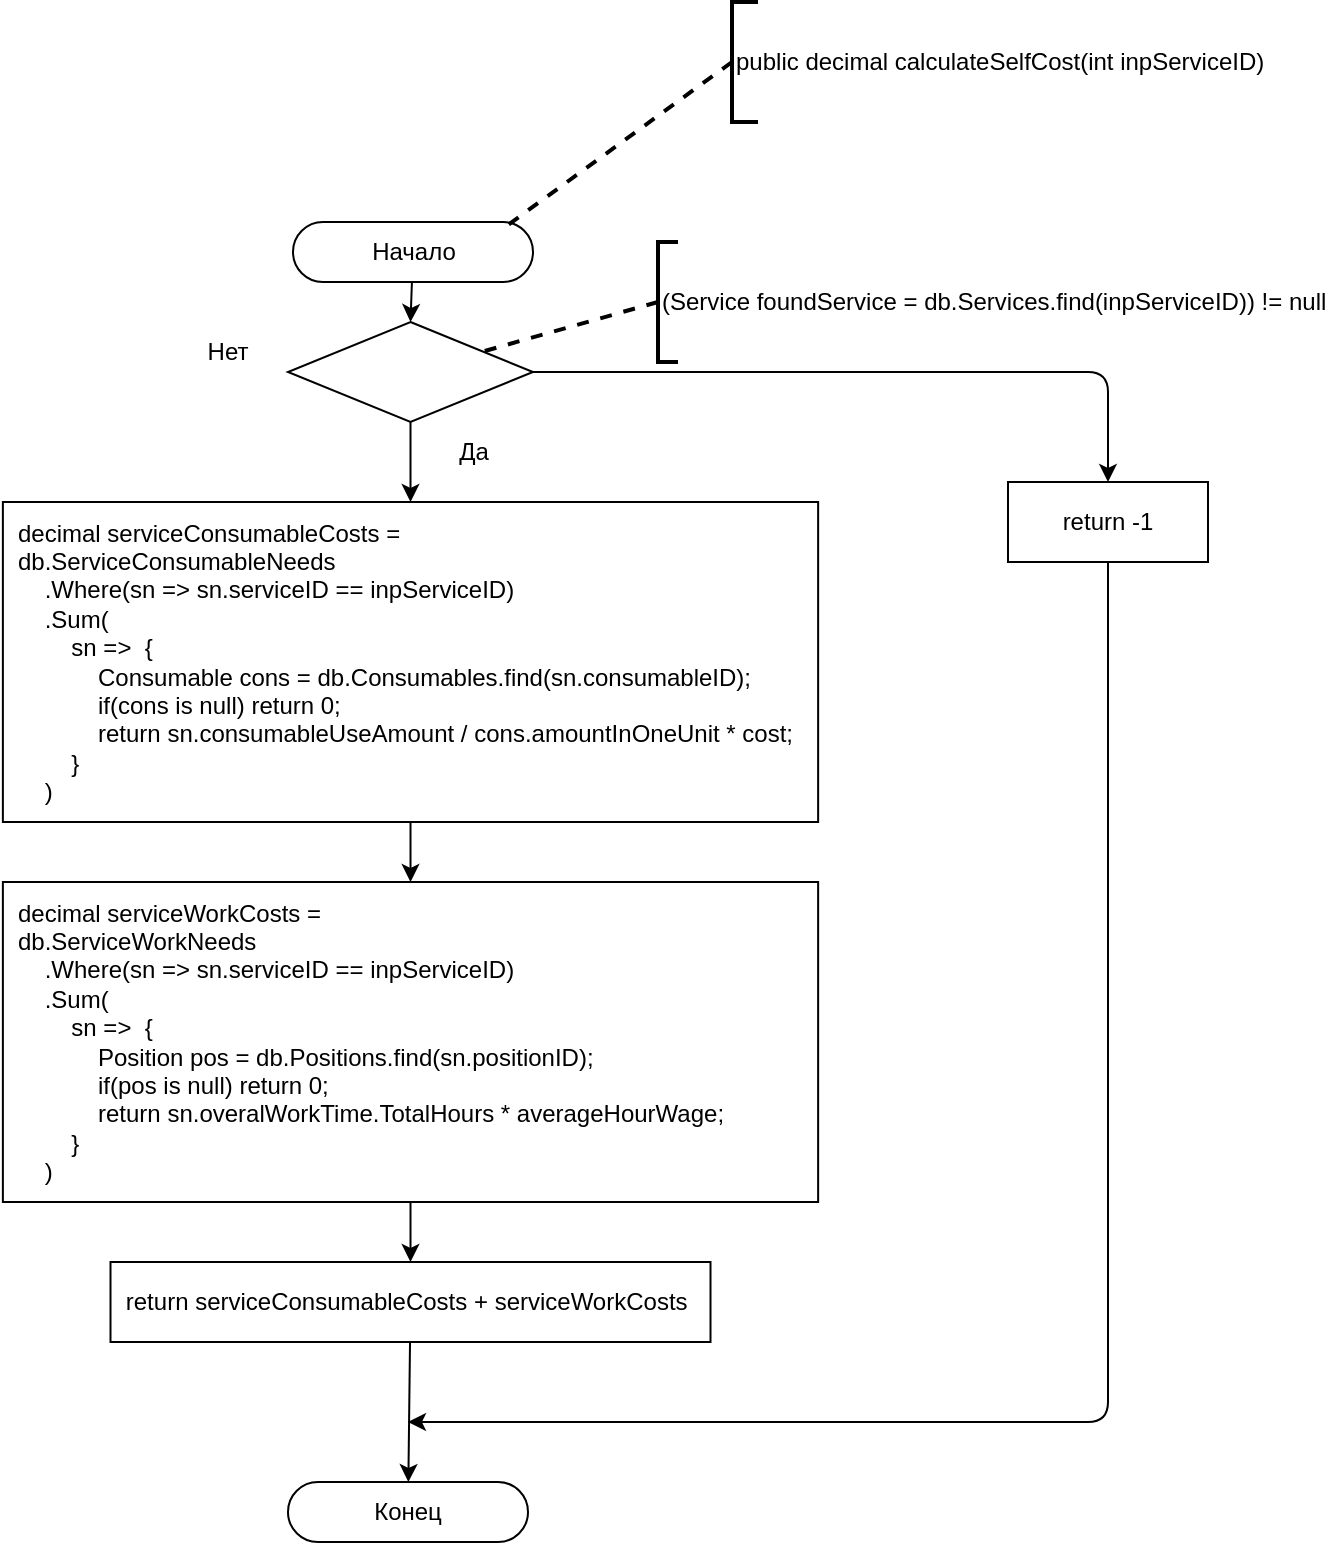 <mxfile>
    <diagram id="zoxZZwhfWDGT5xq_XNLR" name="Page-1">
        <mxGraphModel dx="762" dy="1349" grid="1" gridSize="10" guides="1" tooltips="1" connect="1" arrows="1" fold="1" page="1" pageScale="1" pageWidth="850" pageHeight="1100" math="0" shadow="0">
            <root>
                <mxCell id="0"/>
                <mxCell id="1" parent="0"/>
                <mxCell id="7" style="edgeStyle=none;html=1;entryX=0.5;entryY=0;entryDx=0;entryDy=0;" edge="1" parent="1" source="18" target="6">
                    <mxGeometry relative="1" as="geometry">
                        <mxPoint x="303" y="370" as="sourcePoint"/>
                    </mxGeometry>
                </mxCell>
                <mxCell id="2" value="Начало" style="rounded=1;whiteSpace=wrap;html=1;arcSize=50;" vertex="1" parent="1">
                    <mxGeometry x="242.5" y="120" width="120" height="30" as="geometry"/>
                </mxCell>
                <mxCell id="3" value="Конец" style="rounded=1;whiteSpace=wrap;html=1;arcSize=50;" vertex="1" parent="1">
                    <mxGeometry x="240" y="750" width="120" height="30" as="geometry"/>
                </mxCell>
                <mxCell id="4" value="" style="endArrow=none;dashed=1;html=1;strokeWidth=2;exitX=0;exitY=0.5;exitDx=0;exitDy=0;exitPerimeter=0;entryX=0.867;entryY=0.133;entryDx=0;entryDy=0;entryPerimeter=0;" edge="1" parent="1" source="5" target="2">
                    <mxGeometry width="50" height="50" relative="1" as="geometry">
                        <mxPoint x="222" y="130" as="sourcePoint"/>
                        <mxPoint x="405" y="100" as="targetPoint"/>
                    </mxGeometry>
                </mxCell>
                <mxCell id="5" value="&lt;span style=&quot;color: rgb(0, 0, 0); text-align: center; text-wrap-mode: wrap;&quot;&gt;public decimal calculateSelfCost(int inpServiceID)&lt;/span&gt;" style="strokeWidth=2;html=1;shape=mxgraph.flowchart.annotation_1;align=left;pointerEvents=1;" vertex="1" parent="1">
                    <mxGeometry x="462" y="10" width="13" height="60" as="geometry"/>
                </mxCell>
                <mxCell id="29" style="edgeStyle=none;html=1;entryX=0.5;entryY=0;entryDx=0;entryDy=0;" edge="1" parent="1" source="6" target="28">
                    <mxGeometry relative="1" as="geometry"/>
                </mxCell>
                <mxCell id="6" value="decimal serviceConsumableCosts =&#xa;db.ServiceConsumableNeeds&#xa;    .Where(sn =&gt; sn.serviceID == inpServiceID)&#xa;    .Sum(&#xa;        sn =&gt;  {&#xa;            Consumable cons = db.Consumables.find(sn.consumableID);&#xa;            if(cons is null) return 0;&#xa;            return sn.consumableUseAmount / cons.amountInOneUnit * cost;&#xa;        }&#xa;    )" style="rounded=0;whiteSpace=wrap;align=left;spacing=8;labelBackgroundColor=none;fontColor=default;" vertex="1" parent="1">
                    <mxGeometry x="97.44" y="260" width="407.63" height="160" as="geometry"/>
                </mxCell>
                <mxCell id="17" value="" style="edgeStyle=none;html=1;entryX=0.5;entryY=0;entryDx=0;entryDy=0;" edge="1" parent="1" source="2" target="18">
                    <mxGeometry relative="1" as="geometry">
                        <mxPoint x="303" y="150" as="sourcePoint"/>
                        <mxPoint x="303" y="240" as="targetPoint"/>
                    </mxGeometry>
                </mxCell>
                <mxCell id="18" value="" style="rhombus;whiteSpace=wrap;html=1;" vertex="1" parent="1">
                    <mxGeometry x="240" y="170" width="122.5" height="50" as="geometry"/>
                </mxCell>
                <mxCell id="19" value="" style="endArrow=none;dashed=1;html=1;strokeWidth=2;exitX=0;exitY=0.5;exitDx=0;exitDy=0;exitPerimeter=0;" edge="1" parent="1" source="20" target="18">
                    <mxGeometry width="50" height="50" relative="1" as="geometry">
                        <mxPoint x="250" y="258" as="sourcePoint"/>
                        <mxPoint x="375" y="252" as="targetPoint"/>
                    </mxGeometry>
                </mxCell>
                <mxCell id="20" value="&lt;span style=&quot;color: rgb(0, 0, 0); text-align: center; text-wrap-mode: wrap;&quot;&gt;(Service foundService = db.Services.find(inpServiceID)) != null&lt;/span&gt;" style="strokeWidth=2;html=1;shape=mxgraph.flowchart.annotation_1;align=left;pointerEvents=1;" vertex="1" parent="1">
                    <mxGeometry x="425" y="130" width="10" height="60" as="geometry"/>
                </mxCell>
                <mxCell id="23" value="Да" style="text;html=1;align=center;verticalAlign=middle;whiteSpace=wrap;rounded=0;" vertex="1" parent="1">
                    <mxGeometry x="302.5" y="220" width="60" height="30" as="geometry"/>
                </mxCell>
                <mxCell id="24" value="Нет" style="text;html=1;align=center;verticalAlign=middle;whiteSpace=wrap;rounded=0;" vertex="1" parent="1">
                    <mxGeometry x="180" y="170" width="60" height="30" as="geometry"/>
                </mxCell>
                <mxCell id="25" style="edgeStyle=orthogonalEdgeStyle;html=1;exitX=0.5;exitY=1;exitDx=0;exitDy=0;" edge="1" parent="1" source="16">
                    <mxGeometry relative="1" as="geometry">
                        <mxPoint x="497" y="265" as="sourcePoint"/>
                        <mxPoint x="300" y="720" as="targetPoint"/>
                        <Array as="points">
                            <mxPoint x="650" y="720"/>
                            <mxPoint x="401" y="720"/>
                        </Array>
                    </mxGeometry>
                </mxCell>
                <mxCell id="37" style="edgeStyle=none;html=1;" edge="1" parent="1" source="28" target="36">
                    <mxGeometry relative="1" as="geometry"/>
                </mxCell>
                <mxCell id="28" value="decimal serviceWorkCosts =&#xa;db.ServiceWorkNeeds&#xa;    .Where(sn =&gt; sn.serviceID == inpServiceID)&#xa;    .Sum(&#xa;        sn =&gt;  {&#xa;            Position pos = db.Positions.find(sn.positionID);&#xa;            if(pos is null) return 0;&#xa;            return sn.overalWorkTime.TotalHours * averageHourWage;&#xa;        }&#xa;    )" style="rounded=0;whiteSpace=wrap;align=left;spacing=8;labelBackgroundColor=none;fontColor=default;" vertex="1" parent="1">
                    <mxGeometry x="97.44" y="450" width="407.63" height="160" as="geometry"/>
                </mxCell>
                <mxCell id="30" value="" style="edgeStyle=orthogonalEdgeStyle;html=1;exitX=1;exitY=0.5;exitDx=0;exitDy=0;" edge="1" parent="1" source="18" target="16">
                    <mxGeometry relative="1" as="geometry">
                        <mxPoint x="358" y="195" as="sourcePoint"/>
                        <mxPoint x="650" y="740" as="targetPoint"/>
                    </mxGeometry>
                </mxCell>
                <mxCell id="16" value="return -1" style="rounded=0;whiteSpace=wrap;html=1;" vertex="1" parent="1">
                    <mxGeometry x="600" y="250" width="100" height="40" as="geometry"/>
                </mxCell>
                <mxCell id="38" style="edgeStyle=none;html=1;" edge="1" parent="1" source="36" target="3">
                    <mxGeometry relative="1" as="geometry"/>
                </mxCell>
                <mxCell id="36" value="return&amp;nbsp;&lt;span style=&quot;color: rgb(0, 0, 0); text-align: left;&quot;&gt;serviceConsumableCosts&amp;nbsp;+&amp;nbsp;&lt;/span&gt;&lt;span style=&quot;color: rgb(0, 0, 0); text-align: left;&quot;&gt;serviceWorkCosts&amp;nbsp;&lt;/span&gt;" style="rounded=0;whiteSpace=wrap;html=1;" vertex="1" parent="1">
                    <mxGeometry x="151.25" y="640" width="300" height="40" as="geometry"/>
                </mxCell>
            </root>
        </mxGraphModel>
    </diagram>
</mxfile>